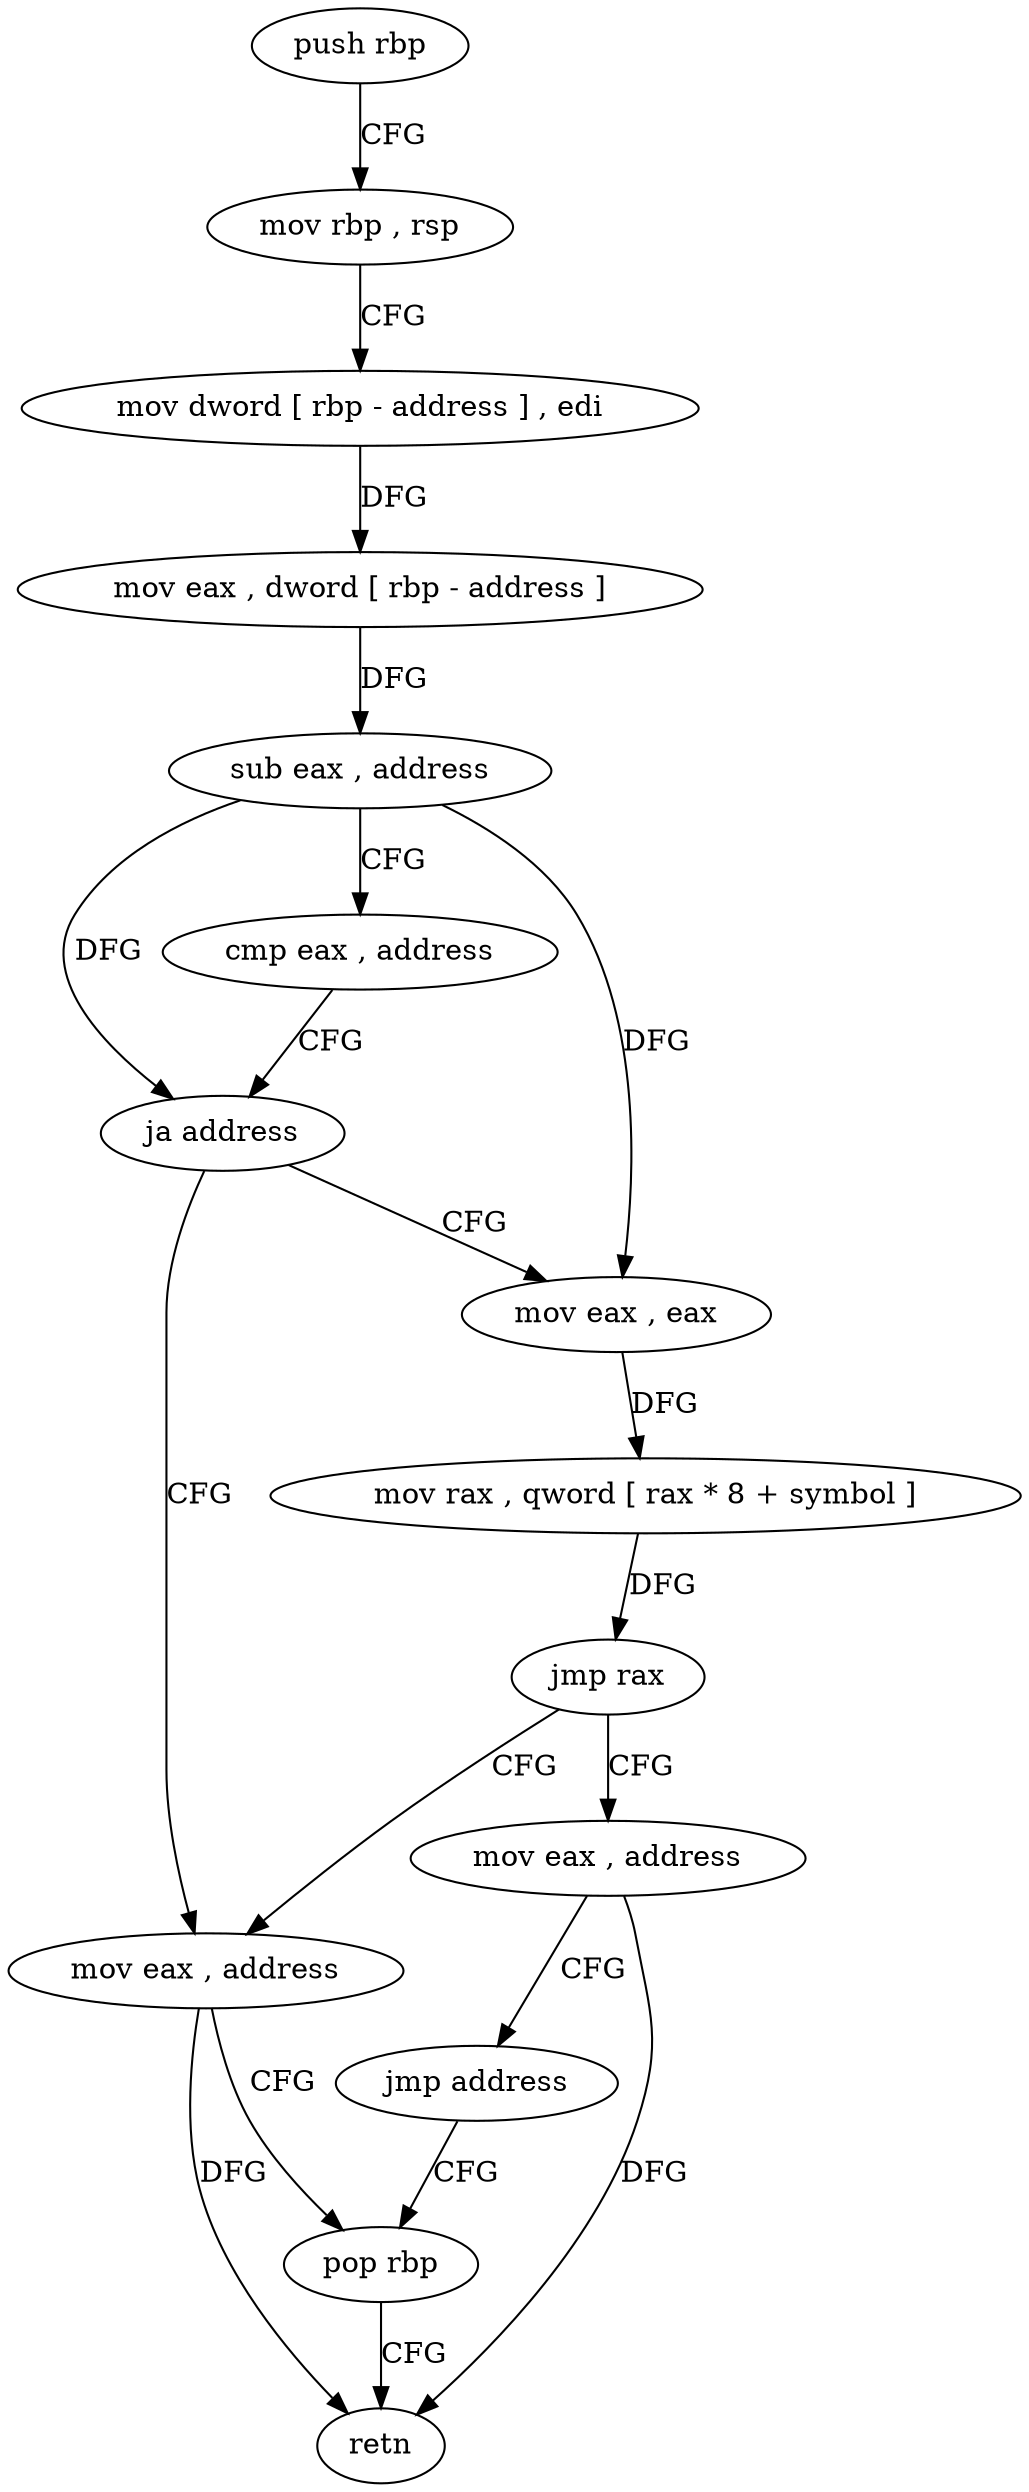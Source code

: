 digraph "func" {
"4491559" [label = "push rbp" ]
"4491560" [label = "mov rbp , rsp" ]
"4491563" [label = "mov dword [ rbp - address ] , edi" ]
"4491566" [label = "mov eax , dword [ rbp - address ]" ]
"4491569" [label = "sub eax , address" ]
"4491572" [label = "cmp eax , address" ]
"4491575" [label = "ja address" ]
"4491596" [label = "mov eax , address" ]
"4491577" [label = "mov eax , eax" ]
"4491601" [label = "pop rbp" ]
"4491579" [label = "mov rax , qword [ rax * 8 + symbol ]" ]
"4491587" [label = "jmp rax" ]
"4491589" [label = "mov eax , address" ]
"4491594" [label = "jmp address" ]
"4491602" [label = "retn" ]
"4491559" -> "4491560" [ label = "CFG" ]
"4491560" -> "4491563" [ label = "CFG" ]
"4491563" -> "4491566" [ label = "DFG" ]
"4491566" -> "4491569" [ label = "DFG" ]
"4491569" -> "4491572" [ label = "CFG" ]
"4491569" -> "4491575" [ label = "DFG" ]
"4491569" -> "4491577" [ label = "DFG" ]
"4491572" -> "4491575" [ label = "CFG" ]
"4491575" -> "4491596" [ label = "CFG" ]
"4491575" -> "4491577" [ label = "CFG" ]
"4491596" -> "4491601" [ label = "CFG" ]
"4491596" -> "4491602" [ label = "DFG" ]
"4491577" -> "4491579" [ label = "DFG" ]
"4491601" -> "4491602" [ label = "CFG" ]
"4491579" -> "4491587" [ label = "DFG" ]
"4491587" -> "4491589" [ label = "CFG" ]
"4491587" -> "4491596" [ label = "CFG" ]
"4491589" -> "4491594" [ label = "CFG" ]
"4491589" -> "4491602" [ label = "DFG" ]
"4491594" -> "4491601" [ label = "CFG" ]
}
